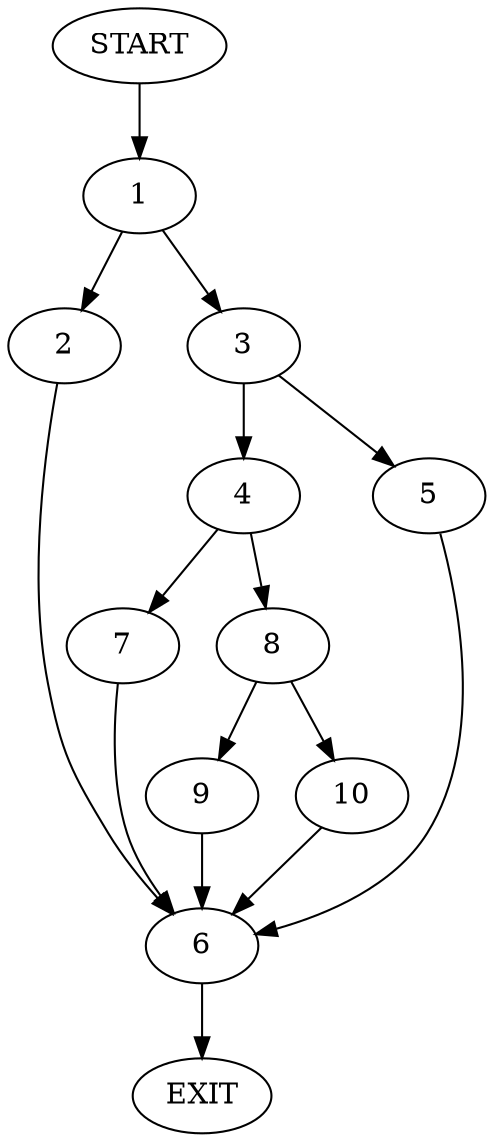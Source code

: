 digraph {
0 [label="START"]
11 [label="EXIT"]
0 -> 1
1 -> 2
1 -> 3
3 -> 4
3 -> 5
2 -> 6
6 -> 11
5 -> 6
4 -> 7
4 -> 8
8 -> 9
8 -> 10
7 -> 6
10 -> 6
9 -> 6
}
